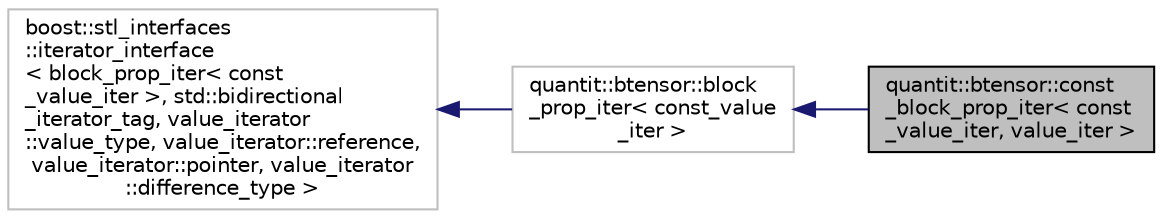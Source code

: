 digraph "quantit::btensor::const_block_prop_iter&lt; const_value_iter, value_iter &gt;"
{
 // LATEX_PDF_SIZE
  edge [fontname="Helvetica",fontsize="10",labelfontname="Helvetica",labelfontsize="10"];
  node [fontname="Helvetica",fontsize="10",shape=record];
  rankdir="LR";
  Node1 [label="quantit::btensor::const\l_block_prop_iter\< const\l_value_iter, value_iter \>",height=0.2,width=0.4,color="black", fillcolor="grey75", style="filled", fontcolor="black",tooltip=" "];
  Node2 -> Node1 [dir="back",color="midnightblue",fontsize="10",style="solid",fontname="Helvetica"];
  Node2 [label="quantit::btensor::block\l_prop_iter\< const_value\l_iter \>",height=0.2,width=0.4,color="grey75", fillcolor="white", style="filled",URL="$structquantit_1_1btensor_1_1block__prop__iter.html",tooltip=" "];
  Node3 -> Node2 [dir="back",color="midnightblue",fontsize="10",style="solid",fontname="Helvetica"];
  Node3 [label="boost::stl_interfaces\l::iterator_interface\l\< block_prop_iter\< const\l_value_iter  \>, std::bidirectional\l_iterator_tag, value_iterator\l::value_type, value_iterator::reference,\l value_iterator::pointer, value_iterator\l::difference_type \>",height=0.2,width=0.4,color="grey75", fillcolor="white", style="filled",tooltip=" "];
}
